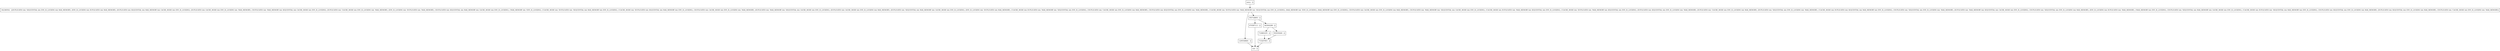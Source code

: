 digraph equals {
node [shape=record];
710883255 [label="710883255 - []"];
entry [label="entry - []"];
exit [label="exit - []"];
1295548681 [label="1295548681 - []"];
715267853 [label="715267853 - []"];
674587111 [label="674587111 - []"];
302380502 [label="302380502 - [(DUPLICATES && !SEQUENTIAL && ENV_IS_LOCKING && MAX_MEMORY), (ENV_IS_LOCKING && DUPLICATES && MAX_MEMORY), (DUPLICATES && SEQUENTIAL && MAX_MEMORY && CACHE_MODE && ENV_IS_LOCKING), (DUPLICATES && CACHE_MODE && ENV_IS_LOCKING && !MAX_MEMORY), (!DUPLICATES && !MAX_MEMORY && SEQUENTIAL && CACHE_MODE && ENV_IS_LOCKING), (DUPLICATES && !CACHE_MODE && ENV_IS_LOCKING && !MAX_MEMORY), (ENV_IS_LOCKING && !DUPLICATES && !MAX_MEMORY), (!DUPLICATES && SEQUENTIAL && MAX_MEMORY && CACHE_MODE && ENV_IS_LOCKING), (!MAX_MEMORY && !ENV_IS_LOCKING), (!CACHE_MODE && !DUPLICATES && !SEQUENTIAL && MAX_MEMORY && ENV_IS_LOCKING), (!CACHE_MODE && !DUPLICATES && SEQUENTIAL && MAX_MEMORY && ENV_IS_LOCKING), (!DUPLICATES && CACHE_MODE && ENV_IS_LOCKING && !MAX_MEMORY), (DUPLICATES && !MAX_MEMORY && !SEQUENTIAL && CACHE_MODE && ENV_IS_LOCKING), (DUPLICATES && CACHE_MODE && ENV_IS_LOCKING && MAX_MEMORY), (DUPLICATES && !SEQUENTIAL && MAX_MEMORY && CACHE_MODE && ENV_IS_LOCKING), (ENV_IS_LOCKING && !DUPLICATES && MAX_MEMORY), (!CACHE_MODE && DUPLICATES && !MAX_MEMORY && !SEQUENTIAL && ENV_IS_LOCKING), (!DUPLICATES && !CACHE_MODE && ENV_IS_LOCKING && MAX_MEMORY), (!DUPLICATES && SEQUENTIAL && ENV_IS_LOCKING && !MAX_MEMORY), (!CACHE_MODE && !DUPLICATES && !MAX_MEMORY && !SEQUENTIAL && ENV_IS_LOCKING), (MAX_MEMORY && !ENV_IS_LOCKING), (MAX_MEMORY && ENV_IS_LOCKING), (!DUPLICATES && CACHE_MODE && ENV_IS_LOCKING && MAX_MEMORY), (!DUPLICATES && !MAX_MEMORY && !SEQUENTIAL && CACHE_MODE && ENV_IS_LOCKING), (!CACHE_MODE && DUPLICATES && !MAX_MEMORY && SEQUENTIAL && ENV_IS_LOCKING), (!CACHE_MODE && !DUPLICATES && !MAX_MEMORY && SEQUENTIAL && ENV_IS_LOCKING), (DUPLICATES && SEQUENTIAL && ENV_IS_LOCKING && !MAX_MEMORY), (DUPLICATES && !CACHE_MODE && ENV_IS_LOCKING && MAX_MEMORY), (DUPLICATES && !SEQUENTIAL && ENV_IS_LOCKING && !MAX_MEMORY), (!CACHE_MODE && DUPLICATES && SEQUENTIAL && MAX_MEMORY && ENV_IS_LOCKING), (!DUPLICATES && !SEQUENTIAL && ENV_IS_LOCKING && !MAX_MEMORY), (DUPLICATES && !MAX_MEMORY && SEQUENTIAL && CACHE_MODE && ENV_IS_LOCKING), (!DUPLICATES && !SEQUENTIAL && ENV_IS_LOCKING && MAX_MEMORY), (ENV_IS_LOCKING && DUPLICATES && !MAX_MEMORY), (!MAX_MEMORY && ENV_IS_LOCKING), (!DUPLICATES && !SEQUENTIAL && MAX_MEMORY && CACHE_MODE && ENV_IS_LOCKING), (!CACHE_MODE && DUPLICATES && !SEQUENTIAL && MAX_MEMORY && ENV_IS_LOCKING), (!DUPLICATES && SEQUENTIAL && ENV_IS_LOCKING && MAX_MEMORY), (DUPLICATES && SEQUENTIAL && ENV_IS_LOCKING && MAX_MEMORY), (!DUPLICATES && !CACHE_MODE && ENV_IS_LOCKING && !MAX_MEMORY)]"];
955728893 [label="955728893 - []"];
593939260 [label="593939260 - []"];
363044288 [label="363044288 - []"];
entry;
exit;
710883255 -> 715267853;
entry -> 302380502;
1295548681 -> exit;
715267853 -> exit;
674587111 -> exit;
302380502 -> 1295548681;
302380502 -> 955728893;
955728893 -> 674587111;
955728893 -> 363044288;
593939260 -> 715267853;
363044288 -> 710883255;
363044288 -> 593939260;
}
